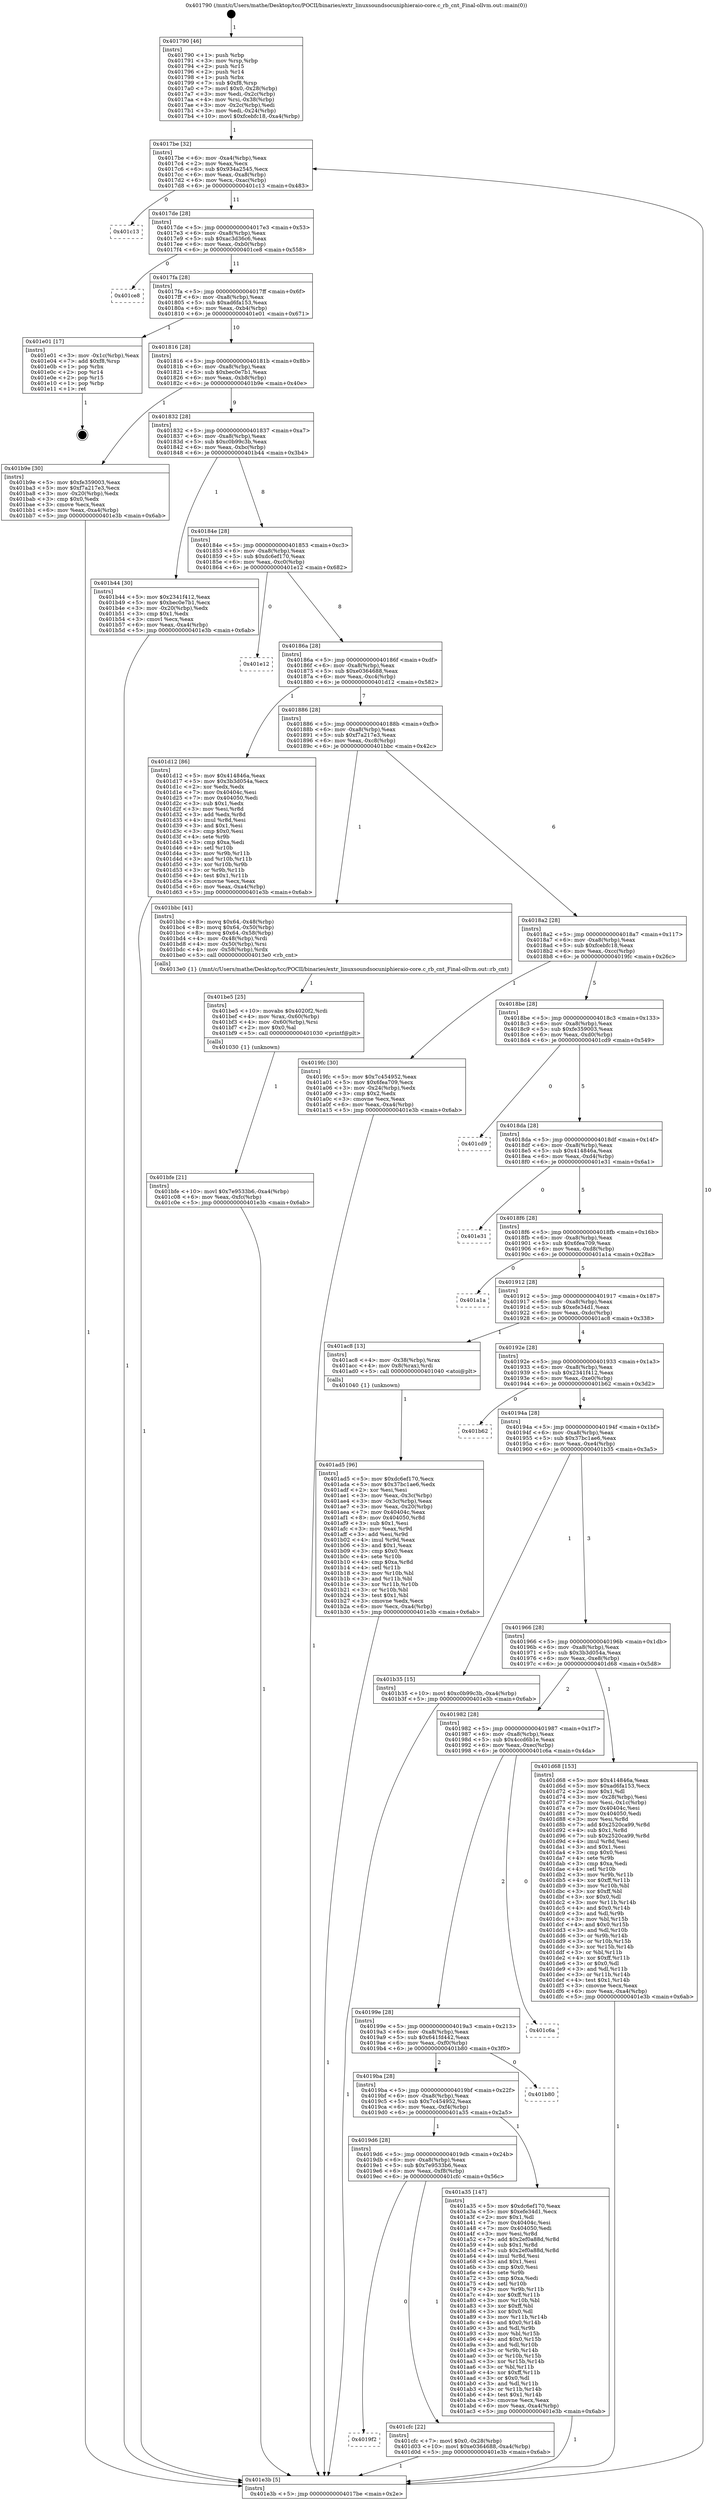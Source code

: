 digraph "0x401790" {
  label = "0x401790 (/mnt/c/Users/mathe/Desktop/tcc/POCII/binaries/extr_linuxsoundsocuniphieraio-core.c_rb_cnt_Final-ollvm.out::main(0))"
  labelloc = "t"
  node[shape=record]

  Entry [label="",width=0.3,height=0.3,shape=circle,fillcolor=black,style=filled]
  "0x4017be" [label="{
     0x4017be [32]\l
     | [instrs]\l
     &nbsp;&nbsp;0x4017be \<+6\>: mov -0xa4(%rbp),%eax\l
     &nbsp;&nbsp;0x4017c4 \<+2\>: mov %eax,%ecx\l
     &nbsp;&nbsp;0x4017c6 \<+6\>: sub $0x934a2545,%ecx\l
     &nbsp;&nbsp;0x4017cc \<+6\>: mov %eax,-0xa8(%rbp)\l
     &nbsp;&nbsp;0x4017d2 \<+6\>: mov %ecx,-0xac(%rbp)\l
     &nbsp;&nbsp;0x4017d8 \<+6\>: je 0000000000401c13 \<main+0x483\>\l
  }"]
  "0x401c13" [label="{
     0x401c13\l
  }", style=dashed]
  "0x4017de" [label="{
     0x4017de [28]\l
     | [instrs]\l
     &nbsp;&nbsp;0x4017de \<+5\>: jmp 00000000004017e3 \<main+0x53\>\l
     &nbsp;&nbsp;0x4017e3 \<+6\>: mov -0xa8(%rbp),%eax\l
     &nbsp;&nbsp;0x4017e9 \<+5\>: sub $0xac3d36c6,%eax\l
     &nbsp;&nbsp;0x4017ee \<+6\>: mov %eax,-0xb0(%rbp)\l
     &nbsp;&nbsp;0x4017f4 \<+6\>: je 0000000000401ce8 \<main+0x558\>\l
  }"]
  Exit [label="",width=0.3,height=0.3,shape=circle,fillcolor=black,style=filled,peripheries=2]
  "0x401ce8" [label="{
     0x401ce8\l
  }", style=dashed]
  "0x4017fa" [label="{
     0x4017fa [28]\l
     | [instrs]\l
     &nbsp;&nbsp;0x4017fa \<+5\>: jmp 00000000004017ff \<main+0x6f\>\l
     &nbsp;&nbsp;0x4017ff \<+6\>: mov -0xa8(%rbp),%eax\l
     &nbsp;&nbsp;0x401805 \<+5\>: sub $0xad6fa153,%eax\l
     &nbsp;&nbsp;0x40180a \<+6\>: mov %eax,-0xb4(%rbp)\l
     &nbsp;&nbsp;0x401810 \<+6\>: je 0000000000401e01 \<main+0x671\>\l
  }"]
  "0x4019f2" [label="{
     0x4019f2\l
  }", style=dashed]
  "0x401e01" [label="{
     0x401e01 [17]\l
     | [instrs]\l
     &nbsp;&nbsp;0x401e01 \<+3\>: mov -0x1c(%rbp),%eax\l
     &nbsp;&nbsp;0x401e04 \<+7\>: add $0xf8,%rsp\l
     &nbsp;&nbsp;0x401e0b \<+1\>: pop %rbx\l
     &nbsp;&nbsp;0x401e0c \<+2\>: pop %r14\l
     &nbsp;&nbsp;0x401e0e \<+2\>: pop %r15\l
     &nbsp;&nbsp;0x401e10 \<+1\>: pop %rbp\l
     &nbsp;&nbsp;0x401e11 \<+1\>: ret\l
  }"]
  "0x401816" [label="{
     0x401816 [28]\l
     | [instrs]\l
     &nbsp;&nbsp;0x401816 \<+5\>: jmp 000000000040181b \<main+0x8b\>\l
     &nbsp;&nbsp;0x40181b \<+6\>: mov -0xa8(%rbp),%eax\l
     &nbsp;&nbsp;0x401821 \<+5\>: sub $0xbec0e7b1,%eax\l
     &nbsp;&nbsp;0x401826 \<+6\>: mov %eax,-0xb8(%rbp)\l
     &nbsp;&nbsp;0x40182c \<+6\>: je 0000000000401b9e \<main+0x40e\>\l
  }"]
  "0x401cfc" [label="{
     0x401cfc [22]\l
     | [instrs]\l
     &nbsp;&nbsp;0x401cfc \<+7\>: movl $0x0,-0x28(%rbp)\l
     &nbsp;&nbsp;0x401d03 \<+10\>: movl $0xe0364688,-0xa4(%rbp)\l
     &nbsp;&nbsp;0x401d0d \<+5\>: jmp 0000000000401e3b \<main+0x6ab\>\l
  }"]
  "0x401b9e" [label="{
     0x401b9e [30]\l
     | [instrs]\l
     &nbsp;&nbsp;0x401b9e \<+5\>: mov $0xfe359003,%eax\l
     &nbsp;&nbsp;0x401ba3 \<+5\>: mov $0xf7a217e3,%ecx\l
     &nbsp;&nbsp;0x401ba8 \<+3\>: mov -0x20(%rbp),%edx\l
     &nbsp;&nbsp;0x401bab \<+3\>: cmp $0x0,%edx\l
     &nbsp;&nbsp;0x401bae \<+3\>: cmove %ecx,%eax\l
     &nbsp;&nbsp;0x401bb1 \<+6\>: mov %eax,-0xa4(%rbp)\l
     &nbsp;&nbsp;0x401bb7 \<+5\>: jmp 0000000000401e3b \<main+0x6ab\>\l
  }"]
  "0x401832" [label="{
     0x401832 [28]\l
     | [instrs]\l
     &nbsp;&nbsp;0x401832 \<+5\>: jmp 0000000000401837 \<main+0xa7\>\l
     &nbsp;&nbsp;0x401837 \<+6\>: mov -0xa8(%rbp),%eax\l
     &nbsp;&nbsp;0x40183d \<+5\>: sub $0xc0b99c3b,%eax\l
     &nbsp;&nbsp;0x401842 \<+6\>: mov %eax,-0xbc(%rbp)\l
     &nbsp;&nbsp;0x401848 \<+6\>: je 0000000000401b44 \<main+0x3b4\>\l
  }"]
  "0x401bfe" [label="{
     0x401bfe [21]\l
     | [instrs]\l
     &nbsp;&nbsp;0x401bfe \<+10\>: movl $0x7e9533b6,-0xa4(%rbp)\l
     &nbsp;&nbsp;0x401c08 \<+6\>: mov %eax,-0xfc(%rbp)\l
     &nbsp;&nbsp;0x401c0e \<+5\>: jmp 0000000000401e3b \<main+0x6ab\>\l
  }"]
  "0x401b44" [label="{
     0x401b44 [30]\l
     | [instrs]\l
     &nbsp;&nbsp;0x401b44 \<+5\>: mov $0x2341f412,%eax\l
     &nbsp;&nbsp;0x401b49 \<+5\>: mov $0xbec0e7b1,%ecx\l
     &nbsp;&nbsp;0x401b4e \<+3\>: mov -0x20(%rbp),%edx\l
     &nbsp;&nbsp;0x401b51 \<+3\>: cmp $0x1,%edx\l
     &nbsp;&nbsp;0x401b54 \<+3\>: cmovl %ecx,%eax\l
     &nbsp;&nbsp;0x401b57 \<+6\>: mov %eax,-0xa4(%rbp)\l
     &nbsp;&nbsp;0x401b5d \<+5\>: jmp 0000000000401e3b \<main+0x6ab\>\l
  }"]
  "0x40184e" [label="{
     0x40184e [28]\l
     | [instrs]\l
     &nbsp;&nbsp;0x40184e \<+5\>: jmp 0000000000401853 \<main+0xc3\>\l
     &nbsp;&nbsp;0x401853 \<+6\>: mov -0xa8(%rbp),%eax\l
     &nbsp;&nbsp;0x401859 \<+5\>: sub $0xdc6ef170,%eax\l
     &nbsp;&nbsp;0x40185e \<+6\>: mov %eax,-0xc0(%rbp)\l
     &nbsp;&nbsp;0x401864 \<+6\>: je 0000000000401e12 \<main+0x682\>\l
  }"]
  "0x401be5" [label="{
     0x401be5 [25]\l
     | [instrs]\l
     &nbsp;&nbsp;0x401be5 \<+10\>: movabs $0x4020f2,%rdi\l
     &nbsp;&nbsp;0x401bef \<+4\>: mov %rax,-0x60(%rbp)\l
     &nbsp;&nbsp;0x401bf3 \<+4\>: mov -0x60(%rbp),%rsi\l
     &nbsp;&nbsp;0x401bf7 \<+2\>: mov $0x0,%al\l
     &nbsp;&nbsp;0x401bf9 \<+5\>: call 0000000000401030 \<printf@plt\>\l
     | [calls]\l
     &nbsp;&nbsp;0x401030 \{1\} (unknown)\l
  }"]
  "0x401e12" [label="{
     0x401e12\l
  }", style=dashed]
  "0x40186a" [label="{
     0x40186a [28]\l
     | [instrs]\l
     &nbsp;&nbsp;0x40186a \<+5\>: jmp 000000000040186f \<main+0xdf\>\l
     &nbsp;&nbsp;0x40186f \<+6\>: mov -0xa8(%rbp),%eax\l
     &nbsp;&nbsp;0x401875 \<+5\>: sub $0xe0364688,%eax\l
     &nbsp;&nbsp;0x40187a \<+6\>: mov %eax,-0xc4(%rbp)\l
     &nbsp;&nbsp;0x401880 \<+6\>: je 0000000000401d12 \<main+0x582\>\l
  }"]
  "0x401ad5" [label="{
     0x401ad5 [96]\l
     | [instrs]\l
     &nbsp;&nbsp;0x401ad5 \<+5\>: mov $0xdc6ef170,%ecx\l
     &nbsp;&nbsp;0x401ada \<+5\>: mov $0x37bc1ae6,%edx\l
     &nbsp;&nbsp;0x401adf \<+2\>: xor %esi,%esi\l
     &nbsp;&nbsp;0x401ae1 \<+3\>: mov %eax,-0x3c(%rbp)\l
     &nbsp;&nbsp;0x401ae4 \<+3\>: mov -0x3c(%rbp),%eax\l
     &nbsp;&nbsp;0x401ae7 \<+3\>: mov %eax,-0x20(%rbp)\l
     &nbsp;&nbsp;0x401aea \<+7\>: mov 0x40404c,%eax\l
     &nbsp;&nbsp;0x401af1 \<+8\>: mov 0x404050,%r8d\l
     &nbsp;&nbsp;0x401af9 \<+3\>: sub $0x1,%esi\l
     &nbsp;&nbsp;0x401afc \<+3\>: mov %eax,%r9d\l
     &nbsp;&nbsp;0x401aff \<+3\>: add %esi,%r9d\l
     &nbsp;&nbsp;0x401b02 \<+4\>: imul %r9d,%eax\l
     &nbsp;&nbsp;0x401b06 \<+3\>: and $0x1,%eax\l
     &nbsp;&nbsp;0x401b09 \<+3\>: cmp $0x0,%eax\l
     &nbsp;&nbsp;0x401b0c \<+4\>: sete %r10b\l
     &nbsp;&nbsp;0x401b10 \<+4\>: cmp $0xa,%r8d\l
     &nbsp;&nbsp;0x401b14 \<+4\>: setl %r11b\l
     &nbsp;&nbsp;0x401b18 \<+3\>: mov %r10b,%bl\l
     &nbsp;&nbsp;0x401b1b \<+3\>: and %r11b,%bl\l
     &nbsp;&nbsp;0x401b1e \<+3\>: xor %r11b,%r10b\l
     &nbsp;&nbsp;0x401b21 \<+3\>: or %r10b,%bl\l
     &nbsp;&nbsp;0x401b24 \<+3\>: test $0x1,%bl\l
     &nbsp;&nbsp;0x401b27 \<+3\>: cmovne %edx,%ecx\l
     &nbsp;&nbsp;0x401b2a \<+6\>: mov %ecx,-0xa4(%rbp)\l
     &nbsp;&nbsp;0x401b30 \<+5\>: jmp 0000000000401e3b \<main+0x6ab\>\l
  }"]
  "0x401d12" [label="{
     0x401d12 [86]\l
     | [instrs]\l
     &nbsp;&nbsp;0x401d12 \<+5\>: mov $0x414846a,%eax\l
     &nbsp;&nbsp;0x401d17 \<+5\>: mov $0x3b3d054a,%ecx\l
     &nbsp;&nbsp;0x401d1c \<+2\>: xor %edx,%edx\l
     &nbsp;&nbsp;0x401d1e \<+7\>: mov 0x40404c,%esi\l
     &nbsp;&nbsp;0x401d25 \<+7\>: mov 0x404050,%edi\l
     &nbsp;&nbsp;0x401d2c \<+3\>: sub $0x1,%edx\l
     &nbsp;&nbsp;0x401d2f \<+3\>: mov %esi,%r8d\l
     &nbsp;&nbsp;0x401d32 \<+3\>: add %edx,%r8d\l
     &nbsp;&nbsp;0x401d35 \<+4\>: imul %r8d,%esi\l
     &nbsp;&nbsp;0x401d39 \<+3\>: and $0x1,%esi\l
     &nbsp;&nbsp;0x401d3c \<+3\>: cmp $0x0,%esi\l
     &nbsp;&nbsp;0x401d3f \<+4\>: sete %r9b\l
     &nbsp;&nbsp;0x401d43 \<+3\>: cmp $0xa,%edi\l
     &nbsp;&nbsp;0x401d46 \<+4\>: setl %r10b\l
     &nbsp;&nbsp;0x401d4a \<+3\>: mov %r9b,%r11b\l
     &nbsp;&nbsp;0x401d4d \<+3\>: and %r10b,%r11b\l
     &nbsp;&nbsp;0x401d50 \<+3\>: xor %r10b,%r9b\l
     &nbsp;&nbsp;0x401d53 \<+3\>: or %r9b,%r11b\l
     &nbsp;&nbsp;0x401d56 \<+4\>: test $0x1,%r11b\l
     &nbsp;&nbsp;0x401d5a \<+3\>: cmovne %ecx,%eax\l
     &nbsp;&nbsp;0x401d5d \<+6\>: mov %eax,-0xa4(%rbp)\l
     &nbsp;&nbsp;0x401d63 \<+5\>: jmp 0000000000401e3b \<main+0x6ab\>\l
  }"]
  "0x401886" [label="{
     0x401886 [28]\l
     | [instrs]\l
     &nbsp;&nbsp;0x401886 \<+5\>: jmp 000000000040188b \<main+0xfb\>\l
     &nbsp;&nbsp;0x40188b \<+6\>: mov -0xa8(%rbp),%eax\l
     &nbsp;&nbsp;0x401891 \<+5\>: sub $0xf7a217e3,%eax\l
     &nbsp;&nbsp;0x401896 \<+6\>: mov %eax,-0xc8(%rbp)\l
     &nbsp;&nbsp;0x40189c \<+6\>: je 0000000000401bbc \<main+0x42c\>\l
  }"]
  "0x4019d6" [label="{
     0x4019d6 [28]\l
     | [instrs]\l
     &nbsp;&nbsp;0x4019d6 \<+5\>: jmp 00000000004019db \<main+0x24b\>\l
     &nbsp;&nbsp;0x4019db \<+6\>: mov -0xa8(%rbp),%eax\l
     &nbsp;&nbsp;0x4019e1 \<+5\>: sub $0x7e9533b6,%eax\l
     &nbsp;&nbsp;0x4019e6 \<+6\>: mov %eax,-0xf8(%rbp)\l
     &nbsp;&nbsp;0x4019ec \<+6\>: je 0000000000401cfc \<main+0x56c\>\l
  }"]
  "0x401bbc" [label="{
     0x401bbc [41]\l
     | [instrs]\l
     &nbsp;&nbsp;0x401bbc \<+8\>: movq $0x64,-0x48(%rbp)\l
     &nbsp;&nbsp;0x401bc4 \<+8\>: movq $0x64,-0x50(%rbp)\l
     &nbsp;&nbsp;0x401bcc \<+8\>: movq $0x64,-0x58(%rbp)\l
     &nbsp;&nbsp;0x401bd4 \<+4\>: mov -0x48(%rbp),%rdi\l
     &nbsp;&nbsp;0x401bd8 \<+4\>: mov -0x50(%rbp),%rsi\l
     &nbsp;&nbsp;0x401bdc \<+4\>: mov -0x58(%rbp),%rdx\l
     &nbsp;&nbsp;0x401be0 \<+5\>: call 00000000004013e0 \<rb_cnt\>\l
     | [calls]\l
     &nbsp;&nbsp;0x4013e0 \{1\} (/mnt/c/Users/mathe/Desktop/tcc/POCII/binaries/extr_linuxsoundsocuniphieraio-core.c_rb_cnt_Final-ollvm.out::rb_cnt)\l
  }"]
  "0x4018a2" [label="{
     0x4018a2 [28]\l
     | [instrs]\l
     &nbsp;&nbsp;0x4018a2 \<+5\>: jmp 00000000004018a7 \<main+0x117\>\l
     &nbsp;&nbsp;0x4018a7 \<+6\>: mov -0xa8(%rbp),%eax\l
     &nbsp;&nbsp;0x4018ad \<+5\>: sub $0xfcebfc18,%eax\l
     &nbsp;&nbsp;0x4018b2 \<+6\>: mov %eax,-0xcc(%rbp)\l
     &nbsp;&nbsp;0x4018b8 \<+6\>: je 00000000004019fc \<main+0x26c\>\l
  }"]
  "0x401a35" [label="{
     0x401a35 [147]\l
     | [instrs]\l
     &nbsp;&nbsp;0x401a35 \<+5\>: mov $0xdc6ef170,%eax\l
     &nbsp;&nbsp;0x401a3a \<+5\>: mov $0xefe34d1,%ecx\l
     &nbsp;&nbsp;0x401a3f \<+2\>: mov $0x1,%dl\l
     &nbsp;&nbsp;0x401a41 \<+7\>: mov 0x40404c,%esi\l
     &nbsp;&nbsp;0x401a48 \<+7\>: mov 0x404050,%edi\l
     &nbsp;&nbsp;0x401a4f \<+3\>: mov %esi,%r8d\l
     &nbsp;&nbsp;0x401a52 \<+7\>: add $0x2ef0a88d,%r8d\l
     &nbsp;&nbsp;0x401a59 \<+4\>: sub $0x1,%r8d\l
     &nbsp;&nbsp;0x401a5d \<+7\>: sub $0x2ef0a88d,%r8d\l
     &nbsp;&nbsp;0x401a64 \<+4\>: imul %r8d,%esi\l
     &nbsp;&nbsp;0x401a68 \<+3\>: and $0x1,%esi\l
     &nbsp;&nbsp;0x401a6b \<+3\>: cmp $0x0,%esi\l
     &nbsp;&nbsp;0x401a6e \<+4\>: sete %r9b\l
     &nbsp;&nbsp;0x401a72 \<+3\>: cmp $0xa,%edi\l
     &nbsp;&nbsp;0x401a75 \<+4\>: setl %r10b\l
     &nbsp;&nbsp;0x401a79 \<+3\>: mov %r9b,%r11b\l
     &nbsp;&nbsp;0x401a7c \<+4\>: xor $0xff,%r11b\l
     &nbsp;&nbsp;0x401a80 \<+3\>: mov %r10b,%bl\l
     &nbsp;&nbsp;0x401a83 \<+3\>: xor $0xff,%bl\l
     &nbsp;&nbsp;0x401a86 \<+3\>: xor $0x0,%dl\l
     &nbsp;&nbsp;0x401a89 \<+3\>: mov %r11b,%r14b\l
     &nbsp;&nbsp;0x401a8c \<+4\>: and $0x0,%r14b\l
     &nbsp;&nbsp;0x401a90 \<+3\>: and %dl,%r9b\l
     &nbsp;&nbsp;0x401a93 \<+3\>: mov %bl,%r15b\l
     &nbsp;&nbsp;0x401a96 \<+4\>: and $0x0,%r15b\l
     &nbsp;&nbsp;0x401a9a \<+3\>: and %dl,%r10b\l
     &nbsp;&nbsp;0x401a9d \<+3\>: or %r9b,%r14b\l
     &nbsp;&nbsp;0x401aa0 \<+3\>: or %r10b,%r15b\l
     &nbsp;&nbsp;0x401aa3 \<+3\>: xor %r15b,%r14b\l
     &nbsp;&nbsp;0x401aa6 \<+3\>: or %bl,%r11b\l
     &nbsp;&nbsp;0x401aa9 \<+4\>: xor $0xff,%r11b\l
     &nbsp;&nbsp;0x401aad \<+3\>: or $0x0,%dl\l
     &nbsp;&nbsp;0x401ab0 \<+3\>: and %dl,%r11b\l
     &nbsp;&nbsp;0x401ab3 \<+3\>: or %r11b,%r14b\l
     &nbsp;&nbsp;0x401ab6 \<+4\>: test $0x1,%r14b\l
     &nbsp;&nbsp;0x401aba \<+3\>: cmovne %ecx,%eax\l
     &nbsp;&nbsp;0x401abd \<+6\>: mov %eax,-0xa4(%rbp)\l
     &nbsp;&nbsp;0x401ac3 \<+5\>: jmp 0000000000401e3b \<main+0x6ab\>\l
  }"]
  "0x4019fc" [label="{
     0x4019fc [30]\l
     | [instrs]\l
     &nbsp;&nbsp;0x4019fc \<+5\>: mov $0x7c454952,%eax\l
     &nbsp;&nbsp;0x401a01 \<+5\>: mov $0x6fea709,%ecx\l
     &nbsp;&nbsp;0x401a06 \<+3\>: mov -0x24(%rbp),%edx\l
     &nbsp;&nbsp;0x401a09 \<+3\>: cmp $0x2,%edx\l
     &nbsp;&nbsp;0x401a0c \<+3\>: cmovne %ecx,%eax\l
     &nbsp;&nbsp;0x401a0f \<+6\>: mov %eax,-0xa4(%rbp)\l
     &nbsp;&nbsp;0x401a15 \<+5\>: jmp 0000000000401e3b \<main+0x6ab\>\l
  }"]
  "0x4018be" [label="{
     0x4018be [28]\l
     | [instrs]\l
     &nbsp;&nbsp;0x4018be \<+5\>: jmp 00000000004018c3 \<main+0x133\>\l
     &nbsp;&nbsp;0x4018c3 \<+6\>: mov -0xa8(%rbp),%eax\l
     &nbsp;&nbsp;0x4018c9 \<+5\>: sub $0xfe359003,%eax\l
     &nbsp;&nbsp;0x4018ce \<+6\>: mov %eax,-0xd0(%rbp)\l
     &nbsp;&nbsp;0x4018d4 \<+6\>: je 0000000000401cd9 \<main+0x549\>\l
  }"]
  "0x401e3b" [label="{
     0x401e3b [5]\l
     | [instrs]\l
     &nbsp;&nbsp;0x401e3b \<+5\>: jmp 00000000004017be \<main+0x2e\>\l
  }"]
  "0x401790" [label="{
     0x401790 [46]\l
     | [instrs]\l
     &nbsp;&nbsp;0x401790 \<+1\>: push %rbp\l
     &nbsp;&nbsp;0x401791 \<+3\>: mov %rsp,%rbp\l
     &nbsp;&nbsp;0x401794 \<+2\>: push %r15\l
     &nbsp;&nbsp;0x401796 \<+2\>: push %r14\l
     &nbsp;&nbsp;0x401798 \<+1\>: push %rbx\l
     &nbsp;&nbsp;0x401799 \<+7\>: sub $0xf8,%rsp\l
     &nbsp;&nbsp;0x4017a0 \<+7\>: movl $0x0,-0x28(%rbp)\l
     &nbsp;&nbsp;0x4017a7 \<+3\>: mov %edi,-0x2c(%rbp)\l
     &nbsp;&nbsp;0x4017aa \<+4\>: mov %rsi,-0x38(%rbp)\l
     &nbsp;&nbsp;0x4017ae \<+3\>: mov -0x2c(%rbp),%edi\l
     &nbsp;&nbsp;0x4017b1 \<+3\>: mov %edi,-0x24(%rbp)\l
     &nbsp;&nbsp;0x4017b4 \<+10\>: movl $0xfcebfc18,-0xa4(%rbp)\l
  }"]
  "0x4019ba" [label="{
     0x4019ba [28]\l
     | [instrs]\l
     &nbsp;&nbsp;0x4019ba \<+5\>: jmp 00000000004019bf \<main+0x22f\>\l
     &nbsp;&nbsp;0x4019bf \<+6\>: mov -0xa8(%rbp),%eax\l
     &nbsp;&nbsp;0x4019c5 \<+5\>: sub $0x7c454952,%eax\l
     &nbsp;&nbsp;0x4019ca \<+6\>: mov %eax,-0xf4(%rbp)\l
     &nbsp;&nbsp;0x4019d0 \<+6\>: je 0000000000401a35 \<main+0x2a5\>\l
  }"]
  "0x401cd9" [label="{
     0x401cd9\l
  }", style=dashed]
  "0x4018da" [label="{
     0x4018da [28]\l
     | [instrs]\l
     &nbsp;&nbsp;0x4018da \<+5\>: jmp 00000000004018df \<main+0x14f\>\l
     &nbsp;&nbsp;0x4018df \<+6\>: mov -0xa8(%rbp),%eax\l
     &nbsp;&nbsp;0x4018e5 \<+5\>: sub $0x414846a,%eax\l
     &nbsp;&nbsp;0x4018ea \<+6\>: mov %eax,-0xd4(%rbp)\l
     &nbsp;&nbsp;0x4018f0 \<+6\>: je 0000000000401e31 \<main+0x6a1\>\l
  }"]
  "0x401b80" [label="{
     0x401b80\l
  }", style=dashed]
  "0x401e31" [label="{
     0x401e31\l
  }", style=dashed]
  "0x4018f6" [label="{
     0x4018f6 [28]\l
     | [instrs]\l
     &nbsp;&nbsp;0x4018f6 \<+5\>: jmp 00000000004018fb \<main+0x16b\>\l
     &nbsp;&nbsp;0x4018fb \<+6\>: mov -0xa8(%rbp),%eax\l
     &nbsp;&nbsp;0x401901 \<+5\>: sub $0x6fea709,%eax\l
     &nbsp;&nbsp;0x401906 \<+6\>: mov %eax,-0xd8(%rbp)\l
     &nbsp;&nbsp;0x40190c \<+6\>: je 0000000000401a1a \<main+0x28a\>\l
  }"]
  "0x40199e" [label="{
     0x40199e [28]\l
     | [instrs]\l
     &nbsp;&nbsp;0x40199e \<+5\>: jmp 00000000004019a3 \<main+0x213\>\l
     &nbsp;&nbsp;0x4019a3 \<+6\>: mov -0xa8(%rbp),%eax\l
     &nbsp;&nbsp;0x4019a9 \<+5\>: sub $0x641fd442,%eax\l
     &nbsp;&nbsp;0x4019ae \<+6\>: mov %eax,-0xf0(%rbp)\l
     &nbsp;&nbsp;0x4019b4 \<+6\>: je 0000000000401b80 \<main+0x3f0\>\l
  }"]
  "0x401a1a" [label="{
     0x401a1a\l
  }", style=dashed]
  "0x401912" [label="{
     0x401912 [28]\l
     | [instrs]\l
     &nbsp;&nbsp;0x401912 \<+5\>: jmp 0000000000401917 \<main+0x187\>\l
     &nbsp;&nbsp;0x401917 \<+6\>: mov -0xa8(%rbp),%eax\l
     &nbsp;&nbsp;0x40191d \<+5\>: sub $0xefe34d1,%eax\l
     &nbsp;&nbsp;0x401922 \<+6\>: mov %eax,-0xdc(%rbp)\l
     &nbsp;&nbsp;0x401928 \<+6\>: je 0000000000401ac8 \<main+0x338\>\l
  }"]
  "0x401c6a" [label="{
     0x401c6a\l
  }", style=dashed]
  "0x401ac8" [label="{
     0x401ac8 [13]\l
     | [instrs]\l
     &nbsp;&nbsp;0x401ac8 \<+4\>: mov -0x38(%rbp),%rax\l
     &nbsp;&nbsp;0x401acc \<+4\>: mov 0x8(%rax),%rdi\l
     &nbsp;&nbsp;0x401ad0 \<+5\>: call 0000000000401040 \<atoi@plt\>\l
     | [calls]\l
     &nbsp;&nbsp;0x401040 \{1\} (unknown)\l
  }"]
  "0x40192e" [label="{
     0x40192e [28]\l
     | [instrs]\l
     &nbsp;&nbsp;0x40192e \<+5\>: jmp 0000000000401933 \<main+0x1a3\>\l
     &nbsp;&nbsp;0x401933 \<+6\>: mov -0xa8(%rbp),%eax\l
     &nbsp;&nbsp;0x401939 \<+5\>: sub $0x2341f412,%eax\l
     &nbsp;&nbsp;0x40193e \<+6\>: mov %eax,-0xe0(%rbp)\l
     &nbsp;&nbsp;0x401944 \<+6\>: je 0000000000401b62 \<main+0x3d2\>\l
  }"]
  "0x401982" [label="{
     0x401982 [28]\l
     | [instrs]\l
     &nbsp;&nbsp;0x401982 \<+5\>: jmp 0000000000401987 \<main+0x1f7\>\l
     &nbsp;&nbsp;0x401987 \<+6\>: mov -0xa8(%rbp),%eax\l
     &nbsp;&nbsp;0x40198d \<+5\>: sub $0x4ccd6b1e,%eax\l
     &nbsp;&nbsp;0x401992 \<+6\>: mov %eax,-0xec(%rbp)\l
     &nbsp;&nbsp;0x401998 \<+6\>: je 0000000000401c6a \<main+0x4da\>\l
  }"]
  "0x401b62" [label="{
     0x401b62\l
  }", style=dashed]
  "0x40194a" [label="{
     0x40194a [28]\l
     | [instrs]\l
     &nbsp;&nbsp;0x40194a \<+5\>: jmp 000000000040194f \<main+0x1bf\>\l
     &nbsp;&nbsp;0x40194f \<+6\>: mov -0xa8(%rbp),%eax\l
     &nbsp;&nbsp;0x401955 \<+5\>: sub $0x37bc1ae6,%eax\l
     &nbsp;&nbsp;0x40195a \<+6\>: mov %eax,-0xe4(%rbp)\l
     &nbsp;&nbsp;0x401960 \<+6\>: je 0000000000401b35 \<main+0x3a5\>\l
  }"]
  "0x401d68" [label="{
     0x401d68 [153]\l
     | [instrs]\l
     &nbsp;&nbsp;0x401d68 \<+5\>: mov $0x414846a,%eax\l
     &nbsp;&nbsp;0x401d6d \<+5\>: mov $0xad6fa153,%ecx\l
     &nbsp;&nbsp;0x401d72 \<+2\>: mov $0x1,%dl\l
     &nbsp;&nbsp;0x401d74 \<+3\>: mov -0x28(%rbp),%esi\l
     &nbsp;&nbsp;0x401d77 \<+3\>: mov %esi,-0x1c(%rbp)\l
     &nbsp;&nbsp;0x401d7a \<+7\>: mov 0x40404c,%esi\l
     &nbsp;&nbsp;0x401d81 \<+7\>: mov 0x404050,%edi\l
     &nbsp;&nbsp;0x401d88 \<+3\>: mov %esi,%r8d\l
     &nbsp;&nbsp;0x401d8b \<+7\>: add $0x2520ca99,%r8d\l
     &nbsp;&nbsp;0x401d92 \<+4\>: sub $0x1,%r8d\l
     &nbsp;&nbsp;0x401d96 \<+7\>: sub $0x2520ca99,%r8d\l
     &nbsp;&nbsp;0x401d9d \<+4\>: imul %r8d,%esi\l
     &nbsp;&nbsp;0x401da1 \<+3\>: and $0x1,%esi\l
     &nbsp;&nbsp;0x401da4 \<+3\>: cmp $0x0,%esi\l
     &nbsp;&nbsp;0x401da7 \<+4\>: sete %r9b\l
     &nbsp;&nbsp;0x401dab \<+3\>: cmp $0xa,%edi\l
     &nbsp;&nbsp;0x401dae \<+4\>: setl %r10b\l
     &nbsp;&nbsp;0x401db2 \<+3\>: mov %r9b,%r11b\l
     &nbsp;&nbsp;0x401db5 \<+4\>: xor $0xff,%r11b\l
     &nbsp;&nbsp;0x401db9 \<+3\>: mov %r10b,%bl\l
     &nbsp;&nbsp;0x401dbc \<+3\>: xor $0xff,%bl\l
     &nbsp;&nbsp;0x401dbf \<+3\>: xor $0x0,%dl\l
     &nbsp;&nbsp;0x401dc2 \<+3\>: mov %r11b,%r14b\l
     &nbsp;&nbsp;0x401dc5 \<+4\>: and $0x0,%r14b\l
     &nbsp;&nbsp;0x401dc9 \<+3\>: and %dl,%r9b\l
     &nbsp;&nbsp;0x401dcc \<+3\>: mov %bl,%r15b\l
     &nbsp;&nbsp;0x401dcf \<+4\>: and $0x0,%r15b\l
     &nbsp;&nbsp;0x401dd3 \<+3\>: and %dl,%r10b\l
     &nbsp;&nbsp;0x401dd6 \<+3\>: or %r9b,%r14b\l
     &nbsp;&nbsp;0x401dd9 \<+3\>: or %r10b,%r15b\l
     &nbsp;&nbsp;0x401ddc \<+3\>: xor %r15b,%r14b\l
     &nbsp;&nbsp;0x401ddf \<+3\>: or %bl,%r11b\l
     &nbsp;&nbsp;0x401de2 \<+4\>: xor $0xff,%r11b\l
     &nbsp;&nbsp;0x401de6 \<+3\>: or $0x0,%dl\l
     &nbsp;&nbsp;0x401de9 \<+3\>: and %dl,%r11b\l
     &nbsp;&nbsp;0x401dec \<+3\>: or %r11b,%r14b\l
     &nbsp;&nbsp;0x401def \<+4\>: test $0x1,%r14b\l
     &nbsp;&nbsp;0x401df3 \<+3\>: cmovne %ecx,%eax\l
     &nbsp;&nbsp;0x401df6 \<+6\>: mov %eax,-0xa4(%rbp)\l
     &nbsp;&nbsp;0x401dfc \<+5\>: jmp 0000000000401e3b \<main+0x6ab\>\l
  }"]
  "0x401b35" [label="{
     0x401b35 [15]\l
     | [instrs]\l
     &nbsp;&nbsp;0x401b35 \<+10\>: movl $0xc0b99c3b,-0xa4(%rbp)\l
     &nbsp;&nbsp;0x401b3f \<+5\>: jmp 0000000000401e3b \<main+0x6ab\>\l
  }"]
  "0x401966" [label="{
     0x401966 [28]\l
     | [instrs]\l
     &nbsp;&nbsp;0x401966 \<+5\>: jmp 000000000040196b \<main+0x1db\>\l
     &nbsp;&nbsp;0x40196b \<+6\>: mov -0xa8(%rbp),%eax\l
     &nbsp;&nbsp;0x401971 \<+5\>: sub $0x3b3d054a,%eax\l
     &nbsp;&nbsp;0x401976 \<+6\>: mov %eax,-0xe8(%rbp)\l
     &nbsp;&nbsp;0x40197c \<+6\>: je 0000000000401d68 \<main+0x5d8\>\l
  }"]
  Entry -> "0x401790" [label=" 1"]
  "0x4017be" -> "0x401c13" [label=" 0"]
  "0x4017be" -> "0x4017de" [label=" 11"]
  "0x401e01" -> Exit [label=" 1"]
  "0x4017de" -> "0x401ce8" [label=" 0"]
  "0x4017de" -> "0x4017fa" [label=" 11"]
  "0x401d68" -> "0x401e3b" [label=" 1"]
  "0x4017fa" -> "0x401e01" [label=" 1"]
  "0x4017fa" -> "0x401816" [label=" 10"]
  "0x401d12" -> "0x401e3b" [label=" 1"]
  "0x401816" -> "0x401b9e" [label=" 1"]
  "0x401816" -> "0x401832" [label=" 9"]
  "0x401cfc" -> "0x401e3b" [label=" 1"]
  "0x401832" -> "0x401b44" [label=" 1"]
  "0x401832" -> "0x40184e" [label=" 8"]
  "0x4019d6" -> "0x401cfc" [label=" 1"]
  "0x40184e" -> "0x401e12" [label=" 0"]
  "0x40184e" -> "0x40186a" [label=" 8"]
  "0x4019d6" -> "0x4019f2" [label=" 0"]
  "0x40186a" -> "0x401d12" [label=" 1"]
  "0x40186a" -> "0x401886" [label=" 7"]
  "0x401bfe" -> "0x401e3b" [label=" 1"]
  "0x401886" -> "0x401bbc" [label=" 1"]
  "0x401886" -> "0x4018a2" [label=" 6"]
  "0x401be5" -> "0x401bfe" [label=" 1"]
  "0x4018a2" -> "0x4019fc" [label=" 1"]
  "0x4018a2" -> "0x4018be" [label=" 5"]
  "0x4019fc" -> "0x401e3b" [label=" 1"]
  "0x401790" -> "0x4017be" [label=" 1"]
  "0x401e3b" -> "0x4017be" [label=" 10"]
  "0x401bbc" -> "0x401be5" [label=" 1"]
  "0x4018be" -> "0x401cd9" [label=" 0"]
  "0x4018be" -> "0x4018da" [label=" 5"]
  "0x401b44" -> "0x401e3b" [label=" 1"]
  "0x4018da" -> "0x401e31" [label=" 0"]
  "0x4018da" -> "0x4018f6" [label=" 5"]
  "0x401b35" -> "0x401e3b" [label=" 1"]
  "0x4018f6" -> "0x401a1a" [label=" 0"]
  "0x4018f6" -> "0x401912" [label=" 5"]
  "0x401ac8" -> "0x401ad5" [label=" 1"]
  "0x401912" -> "0x401ac8" [label=" 1"]
  "0x401912" -> "0x40192e" [label=" 4"]
  "0x401a35" -> "0x401e3b" [label=" 1"]
  "0x40192e" -> "0x401b62" [label=" 0"]
  "0x40192e" -> "0x40194a" [label=" 4"]
  "0x4019ba" -> "0x401a35" [label=" 1"]
  "0x40194a" -> "0x401b35" [label=" 1"]
  "0x40194a" -> "0x401966" [label=" 3"]
  "0x401b9e" -> "0x401e3b" [label=" 1"]
  "0x401966" -> "0x401d68" [label=" 1"]
  "0x401966" -> "0x401982" [label=" 2"]
  "0x4019ba" -> "0x4019d6" [label=" 1"]
  "0x401982" -> "0x401c6a" [label=" 0"]
  "0x401982" -> "0x40199e" [label=" 2"]
  "0x401ad5" -> "0x401e3b" [label=" 1"]
  "0x40199e" -> "0x401b80" [label=" 0"]
  "0x40199e" -> "0x4019ba" [label=" 2"]
}
